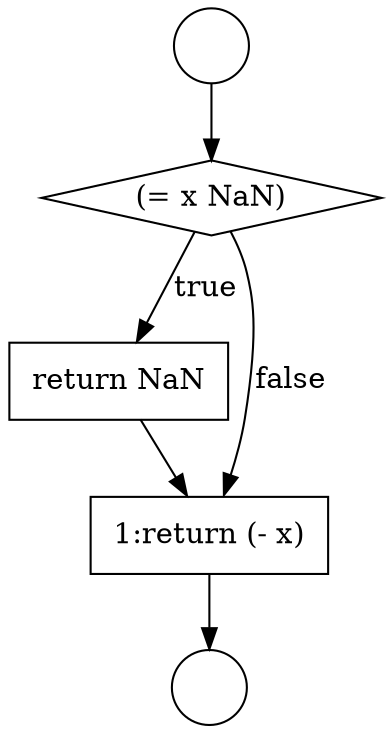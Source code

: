 digraph {
  node20 [shape=diamond, label=<<font color="black">(= x NaN)</font>> color="black" fillcolor="white" style=filled]
  node21 [shape=none, margin=0, label=<<font color="black">
    <table border="0" cellborder="1" cellspacing="0" cellpadding="10">
      <tr><td align="left">return NaN</td></tr>
    </table>
  </font>> color="black" fillcolor="white" style=filled]
  node22 [shape=none, margin=0, label=<<font color="black">
    <table border="0" cellborder="1" cellspacing="0" cellpadding="10">
      <tr><td align="left">1:return (- x)</td></tr>
    </table>
  </font>> color="black" fillcolor="white" style=filled]
  node18 [shape=circle label=" " color="black" fillcolor="white" style=filled]
  node19 [shape=circle label=" " color="black" fillcolor="white" style=filled]
  node18 -> node20 [ color="black"]
  node20 -> node21 [label=<<font color="black">true</font>> color="black"]
  node20 -> node22 [label=<<font color="black">false</font>> color="black"]
  node21 -> node22 [ color="black"]
  node22 -> node19 [ color="black"]
}

